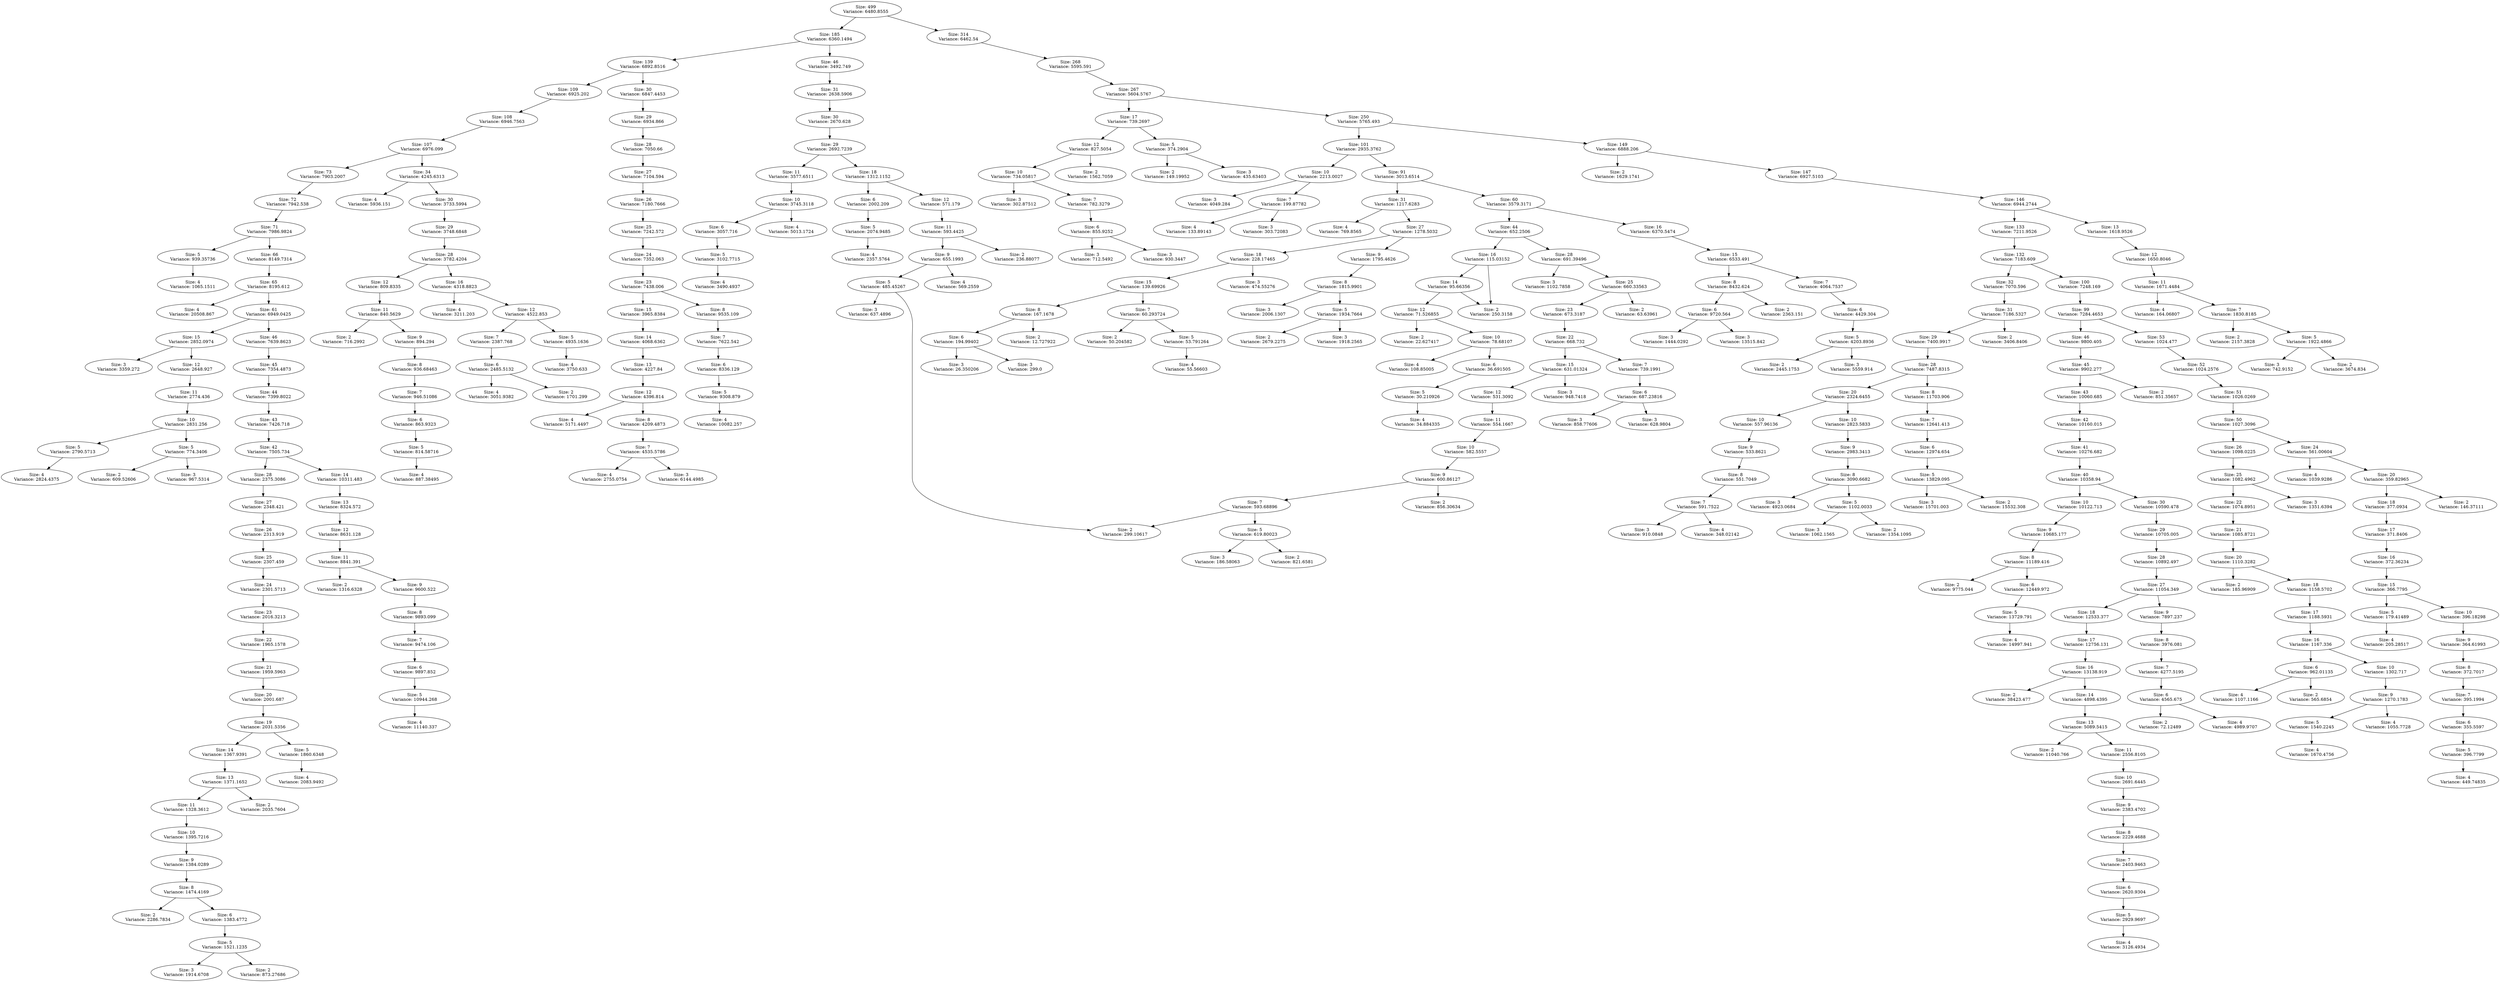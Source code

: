 DIGRAPH G {
"Size: 499\nVariance: 6480.8555" -> "Size: 185\nVariance: 6360.1494" L=0;
"Size: 499\nVariance: 6480.8555" -> "Size: 314\nVariance: 6462.54" L=0;
"Size: 185\nVariance: 6360.1494" -> "Size: 46\nVariance: 3492.749" L=1;
"Size: 185\nVariance: 6360.1494" -> "Size: 139\nVariance: 6892.8516" L=1;
"Size: 46\nVariance: 3492.749" -> "Size: 31\nVariance: 2638.5906" L=2;
"Size: 31\nVariance: 2638.5906" -> "Size: 30\nVariance: 2670.628" L=3;
"Size: 30\nVariance: 2670.628" -> "Size: 29\nVariance: 2692.7239" L=4;
"Size: 29\nVariance: 2692.7239" -> "Size: 18\nVariance: 1312.1152" L=5;
"Size: 29\nVariance: 2692.7239" -> "Size: 11\nVariance: 3577.6511" L=5;
"Size: 18\nVariance: 1312.1152" -> "Size: 6\nVariance: 2002.209" L=6;
"Size: 18\nVariance: 1312.1152" -> "Size: 12\nVariance: 571.179" L=6;
"Size: 6\nVariance: 2002.209" -> "Size: 5\nVariance: 2074.9485" L=7;
"Size: 5\nVariance: 2074.9485" -> "Size: 4\nVariance: 2357.5764" L=8;
"Size: 12\nVariance: 571.179" -> "Size: 11\nVariance: 593.4425" L=7;
"Size: 11\nVariance: 593.4425" -> "Size: 2\nVariance: 236.88077" L=8;
"Size: 11\nVariance: 593.4425" -> "Size: 9\nVariance: 655.1993" L=8;
"Size: 9\nVariance: 655.1993" -> "Size: 5\nVariance: 485.45267" L=9;
"Size: 9\nVariance: 655.1993" -> "Size: 4\nVariance: 569.2559" L=9;
"Size: 5\nVariance: 485.45267" -> "Size: 3\nVariance: 637.4896" L=10;
"Size: 5\nVariance: 485.45267" -> "Size: 2\nVariance: 299.10617" L=10;
"Size: 11\nVariance: 3577.6511" -> "Size: 10\nVariance: 3745.3118" L=6;
"Size: 10\nVariance: 3745.3118" -> "Size: 6\nVariance: 3057.716" L=7;
"Size: 10\nVariance: 3745.3118" -> "Size: 4\nVariance: 5013.1724" L=7;
"Size: 6\nVariance: 3057.716" -> "Size: 5\nVariance: 3102.7715" L=8;
"Size: 5\nVariance: 3102.7715" -> "Size: 4\nVariance: 3490.4937" L=9;
"Size: 139\nVariance: 6892.8516" -> "Size: 30\nVariance: 6847.4453" L=2;
"Size: 139\nVariance: 6892.8516" -> "Size: 109\nVariance: 6925.202" L=2;
"Size: 30\nVariance: 6847.4453" -> "Size: 29\nVariance: 6934.866" L=3;
"Size: 29\nVariance: 6934.866" -> "Size: 28\nVariance: 7050.66" L=4;
"Size: 28\nVariance: 7050.66" -> "Size: 27\nVariance: 7104.594" L=5;
"Size: 27\nVariance: 7104.594" -> "Size: 26\nVariance: 7180.7666" L=6;
"Size: 26\nVariance: 7180.7666" -> "Size: 25\nVariance: 7242.572" L=7;
"Size: 25\nVariance: 7242.572" -> "Size: 24\nVariance: 7352.063" L=8;
"Size: 24\nVariance: 7352.063" -> "Size: 23\nVariance: 7438.006" L=9;
"Size: 23\nVariance: 7438.006" -> "Size: 15\nVariance: 3965.8384" L=10;
"Size: 23\nVariance: 7438.006" -> "Size: 8\nVariance: 9535.109" L=10;
"Size: 15\nVariance: 3965.8384" -> "Size: 14\nVariance: 4068.6362" L=11;
"Size: 14\nVariance: 4068.6362" -> "Size: 13\nVariance: 4227.84" L=12;
"Size: 13\nVariance: 4227.84" -> "Size: 12\nVariance: 4396.814" L=13;
"Size: 12\nVariance: 4396.814" -> "Size: 8\nVariance: 4209.4873" L=14;
"Size: 12\nVariance: 4396.814" -> "Size: 4\nVariance: 5171.4497" L=14;
"Size: 8\nVariance: 4209.4873" -> "Size: 7\nVariance: 4535.5786" L=15;
"Size: 7\nVariance: 4535.5786" -> "Size: 4\nVariance: 2755.0754" L=16;
"Size: 7\nVariance: 4535.5786" -> "Size: 3\nVariance: 6144.4985" L=16;
"Size: 8\nVariance: 9535.109" -> "Size: 7\nVariance: 7622.542" L=11;
"Size: 7\nVariance: 7622.542" -> "Size: 6\nVariance: 8336.129" L=12;
"Size: 6\nVariance: 8336.129" -> "Size: 5\nVariance: 9308.879" L=13;
"Size: 5\nVariance: 9308.879" -> "Size: 4\nVariance: 10082.257" L=14;
"Size: 109\nVariance: 6925.202" -> "Size: 108\nVariance: 6946.7563" L=3;
"Size: 108\nVariance: 6946.7563" -> "Size: 107\nVariance: 6976.099" L=4;
"Size: 107\nVariance: 6976.099" -> "Size: 73\nVariance: 7903.2007" L=5;
"Size: 107\nVariance: 6976.099" -> "Size: 34\nVariance: 4245.6313" L=5;
"Size: 73\nVariance: 7903.2007" -> "Size: 72\nVariance: 7942.538" L=6;
"Size: 72\nVariance: 7942.538" -> "Size: 71\nVariance: 7986.9824" L=7;
"Size: 71\nVariance: 7986.9824" -> "Size: 5\nVariance: 939.35736" L=8;
"Size: 71\nVariance: 7986.9824" -> "Size: 66\nVariance: 8149.7314" L=8;
"Size: 5\nVariance: 939.35736" -> "Size: 4\nVariance: 1065.1511" L=9;
"Size: 66\nVariance: 8149.7314" -> "Size: 65\nVariance: 8195.612" L=9;
"Size: 65\nVariance: 8195.612" -> "Size: 4\nVariance: 20508.867" L=10;
"Size: 65\nVariance: 8195.612" -> "Size: 61\nVariance: 6949.0425" L=10;
"Size: 61\nVariance: 6949.0425" -> "Size: 15\nVariance: 2852.0974" L=11;
"Size: 61\nVariance: 6949.0425" -> "Size: 46\nVariance: 7639.8623" L=11;
"Size: 15\nVariance: 2852.0974" -> "Size: 3\nVariance: 3359.272" L=12;
"Size: 15\nVariance: 2852.0974" -> "Size: 12\nVariance: 2648.927" L=12;
"Size: 12\nVariance: 2648.927" -> "Size: 11\nVariance: 2774.436" L=13;
"Size: 11\nVariance: 2774.436" -> "Size: 10\nVariance: 2831.256" L=14;
"Size: 10\nVariance: 2831.256" -> "Size: 5\nVariance: 774.3406" L=15;
"Size: 10\nVariance: 2831.256" -> "Size: 5\nVariance: 2790.5713" L=15;
"Size: 5\nVariance: 774.3406" -> "Size: 2\nVariance: 609.52606" L=16;
"Size: 5\nVariance: 774.3406" -> "Size: 3\nVariance: 967.5314" L=16;
"Size: 5\nVariance: 2790.5713" -> "Size: 4\nVariance: 2824.4375" L=16;
"Size: 46\nVariance: 7639.8623" -> "Size: 45\nVariance: 7354.4873" L=12;
"Size: 45\nVariance: 7354.4873" -> "Size: 44\nVariance: 7399.8022" L=13;
"Size: 44\nVariance: 7399.8022" -> "Size: 43\nVariance: 7426.718" L=14;
"Size: 43\nVariance: 7426.718" -> "Size: 42\nVariance: 7505.734" L=15;
"Size: 42\nVariance: 7505.734" -> "Size: 28\nVariance: 2375.3086" L=16;
"Size: 42\nVariance: 7505.734" -> "Size: 14\nVariance: 10311.483" L=16;
"Size: 28\nVariance: 2375.3086" -> "Size: 27\nVariance: 2348.421" L=17;
"Size: 27\nVariance: 2348.421" -> "Size: 26\nVariance: 2313.919" L=18;
"Size: 26\nVariance: 2313.919" -> "Size: 25\nVariance: 2307.459" L=19;
"Size: 25\nVariance: 2307.459" -> "Size: 24\nVariance: 2301.5713" L=20;
"Size: 24\nVariance: 2301.5713" -> "Size: 23\nVariance: 2016.3213" L=21;
"Size: 23\nVariance: 2016.3213" -> "Size: 22\nVariance: 1965.1578" L=22;
"Size: 22\nVariance: 1965.1578" -> "Size: 21\nVariance: 1959.5963" L=23;
"Size: 21\nVariance: 1959.5963" -> "Size: 20\nVariance: 2001.687" L=24;
"Size: 20\nVariance: 2001.687" -> "Size: 19\nVariance: 2031.5356" L=25;
"Size: 19\nVariance: 2031.5356" -> "Size: 14\nVariance: 1367.9391" L=26;
"Size: 19\nVariance: 2031.5356" -> "Size: 5\nVariance: 1860.6348" L=26;
"Size: 14\nVariance: 1367.9391" -> "Size: 13\nVariance: 1371.1652" L=27;
"Size: 13\nVariance: 1371.1652" -> "Size: 2\nVariance: 2035.7604" L=28;
"Size: 13\nVariance: 1371.1652" -> "Size: 11\nVariance: 1328.3612" L=28;
"Size: 11\nVariance: 1328.3612" -> "Size: 10\nVariance: 1395.7216" L=29;
"Size: 10\nVariance: 1395.7216" -> "Size: 9\nVariance: 1384.0289" L=30;
"Size: 9\nVariance: 1384.0289" -> "Size: 8\nVariance: 1474.4169" L=31;
"Size: 8\nVariance: 1474.4169" -> "Size: 6\nVariance: 1383.4772" L=32;
"Size: 8\nVariance: 1474.4169" -> "Size: 2\nVariance: 2286.7834" L=32;
"Size: 6\nVariance: 1383.4772" -> "Size: 5\nVariance: 1521.1235" L=33;
"Size: 5\nVariance: 1521.1235" -> "Size: 3\nVariance: 1914.6708" L=34;
"Size: 5\nVariance: 1521.1235" -> "Size: 2\nVariance: 873.27686" L=34;
"Size: 5\nVariance: 1860.6348" -> "Size: 4\nVariance: 2083.9492" L=27;
"Size: 14\nVariance: 10311.483" -> "Size: 13\nVariance: 8324.572" L=17;
"Size: 13\nVariance: 8324.572" -> "Size: 12\nVariance: 8631.128" L=18;
"Size: 12\nVariance: 8631.128" -> "Size: 11\nVariance: 8841.391" L=19;
"Size: 11\nVariance: 8841.391" -> "Size: 9\nVariance: 9600.522" L=20;
"Size: 11\nVariance: 8841.391" -> "Size: 2\nVariance: 1316.6328" L=20;
"Size: 9\nVariance: 9600.522" -> "Size: 8\nVariance: 9893.099" L=21;
"Size: 8\nVariance: 9893.099" -> "Size: 7\nVariance: 9474.106" L=22;
"Size: 7\nVariance: 9474.106" -> "Size: 6\nVariance: 9897.852" L=23;
"Size: 6\nVariance: 9897.852" -> "Size: 5\nVariance: 10944.268" L=24;
"Size: 5\nVariance: 10944.268" -> "Size: 4\nVariance: 11140.337" L=25;
"Size: 34\nVariance: 4245.6313" -> "Size: 4\nVariance: 5936.151" L=6;
"Size: 34\nVariance: 4245.6313" -> "Size: 30\nVariance: 3733.5994" L=6;
"Size: 30\nVariance: 3733.5994" -> "Size: 29\nVariance: 3748.6848" L=7;
"Size: 29\nVariance: 3748.6848" -> "Size: 28\nVariance: 3782.4204" L=8;
"Size: 28\nVariance: 3782.4204" -> "Size: 12\nVariance: 809.8335" L=9;
"Size: 28\nVariance: 3782.4204" -> "Size: 16\nVariance: 4318.8823" L=9;
"Size: 12\nVariance: 809.8335" -> "Size: 11\nVariance: 840.5629" L=10;
"Size: 11\nVariance: 840.5629" -> "Size: 2\nVariance: 716.2992" L=11;
"Size: 11\nVariance: 840.5629" -> "Size: 9\nVariance: 894.294" L=11;
"Size: 9\nVariance: 894.294" -> "Size: 8\nVariance: 936.68463" L=12;
"Size: 8\nVariance: 936.68463" -> "Size: 7\nVariance: 946.51086" L=13;
"Size: 7\nVariance: 946.51086" -> "Size: 6\nVariance: 863.9323" L=14;
"Size: 6\nVariance: 863.9323" -> "Size: 5\nVariance: 814.58716" L=15;
"Size: 5\nVariance: 814.58716" -> "Size: 4\nVariance: 887.38495" L=16;
"Size: 16\nVariance: 4318.8823" -> "Size: 4\nVariance: 3211.203" L=10;
"Size: 16\nVariance: 4318.8823" -> "Size: 12\nVariance: 4522.853" L=10;
"Size: 12\nVariance: 4522.853" -> "Size: 7\nVariance: 2387.768" L=11;
"Size: 12\nVariance: 4522.853" -> "Size: 5\nVariance: 4935.1636" L=11;
"Size: 7\nVariance: 2387.768" -> "Size: 6\nVariance: 2485.5132" L=12;
"Size: 6\nVariance: 2485.5132" -> "Size: 4\nVariance: 3051.9382" L=13;
"Size: 6\nVariance: 2485.5132" -> "Size: 2\nVariance: 1701.299" L=13;
"Size: 5\nVariance: 4935.1636" -> "Size: 4\nVariance: 3750.633" L=12;
"Size: 314\nVariance: 6462.54" -> "Size: 268\nVariance: 5595.591" L=1;
"Size: 268\nVariance: 5595.591" -> "Size: 267\nVariance: 5604.5767" L=2;
"Size: 267\nVariance: 5604.5767" -> "Size: 250\nVariance: 5765.493" L=3;
"Size: 267\nVariance: 5604.5767" -> "Size: 17\nVariance: 739.2697" L=3;
"Size: 250\nVariance: 5765.493" -> "Size: 149\nVariance: 6888.206" L=4;
"Size: 250\nVariance: 5765.493" -> "Size: 101\nVariance: 2935.3762" L=4;
"Size: 149\nVariance: 6888.206" -> "Size: 147\nVariance: 6927.5103" L=5;
"Size: 149\nVariance: 6888.206" -> "Size: 2\nVariance: 1629.1741" L=5;
"Size: 147\nVariance: 6927.5103" -> "Size: 146\nVariance: 6944.2744" L=6;
"Size: 146\nVariance: 6944.2744" -> "Size: 133\nVariance: 7211.9526" L=7;
"Size: 146\nVariance: 6944.2744" -> "Size: 13\nVariance: 1618.9526" L=7;
"Size: 133\nVariance: 7211.9526" -> "Size: 132\nVariance: 7183.609" L=8;
"Size: 132\nVariance: 7183.609" -> "Size: 32\nVariance: 7070.596" L=9;
"Size: 132\nVariance: 7183.609" -> "Size: 100\nVariance: 7248.169" L=9;
"Size: 32\nVariance: 7070.596" -> "Size: 31\nVariance: 7186.5327" L=10;
"Size: 31\nVariance: 7186.5327" -> "Size: 2\nVariance: 3406.8406" L=11;
"Size: 31\nVariance: 7186.5327" -> "Size: 29\nVariance: 7400.9917" L=11;
"Size: 29\nVariance: 7400.9917" -> "Size: 28\nVariance: 7487.8315" L=12;
"Size: 28\nVariance: 7487.8315" -> "Size: 8\nVariance: 11703.906" L=13;
"Size: 28\nVariance: 7487.8315" -> "Size: 20\nVariance: 2324.6455" L=13;
"Size: 8\nVariance: 11703.906" -> "Size: 7\nVariance: 12641.413" L=14;
"Size: 7\nVariance: 12641.413" -> "Size: 6\nVariance: 12974.654" L=15;
"Size: 6\nVariance: 12974.654" -> "Size: 5\nVariance: 13829.095" L=16;
"Size: 5\nVariance: 13829.095" -> "Size: 3\nVariance: 15701.003" L=17;
"Size: 5\nVariance: 13829.095" -> "Size: 2\nVariance: 15532.308" L=17;
"Size: 20\nVariance: 2324.6455" -> "Size: 10\nVariance: 2823.5833" L=14;
"Size: 20\nVariance: 2324.6455" -> "Size: 10\nVariance: 557.96136" L=14;
"Size: 10\nVariance: 2823.5833" -> "Size: 9\nVariance: 2983.3413" L=15;
"Size: 9\nVariance: 2983.3413" -> "Size: 8\nVariance: 3090.6682" L=16;
"Size: 8\nVariance: 3090.6682" -> "Size: 3\nVariance: 4923.0684" L=17;
"Size: 8\nVariance: 3090.6682" -> "Size: 5\nVariance: 1102.0033" L=17;
"Size: 5\nVariance: 1102.0033" -> "Size: 3\nVariance: 1062.1565" L=18;
"Size: 5\nVariance: 1102.0033" -> "Size: 2\nVariance: 1354.1095" L=18;
"Size: 10\nVariance: 557.96136" -> "Size: 9\nVariance: 533.8621" L=15;
"Size: 9\nVariance: 533.8621" -> "Size: 8\nVariance: 551.7049" L=16;
"Size: 8\nVariance: 551.7049" -> "Size: 7\nVariance: 591.7522" L=17;
"Size: 7\nVariance: 591.7522" -> "Size: 3\nVariance: 910.0848" L=18;
"Size: 7\nVariance: 591.7522" -> "Size: 4\nVariance: 348.02142" L=18;
"Size: 100\nVariance: 7248.169" -> "Size: 99\nVariance: 7284.4653" L=10;
"Size: 99\nVariance: 7284.4653" -> "Size: 53\nVariance: 1024.477" L=11;
"Size: 99\nVariance: 7284.4653" -> "Size: 46\nVariance: 9800.405" L=11;
"Size: 53\nVariance: 1024.477" -> "Size: 52\nVariance: 1024.2576" L=12;
"Size: 52\nVariance: 1024.2576" -> "Size: 51\nVariance: 1026.0269" L=13;
"Size: 51\nVariance: 1026.0269" -> "Size: 50\nVariance: 1027.3096" L=14;
"Size: 50\nVariance: 1027.3096" -> "Size: 24\nVariance: 561.00604" L=15;
"Size: 50\nVariance: 1027.3096" -> "Size: 26\nVariance: 1098.0225" L=15;
"Size: 24\nVariance: 561.00604" -> "Size: 20\nVariance: 359.82965" L=16;
"Size: 24\nVariance: 561.00604" -> "Size: 4\nVariance: 1039.9286" L=16;
"Size: 20\nVariance: 359.82965" -> "Size: 18\nVariance: 377.0934" L=17;
"Size: 20\nVariance: 359.82965" -> "Size: 2\nVariance: 146.37111" L=17;
"Size: 18\nVariance: 377.0934" -> "Size: 17\nVariance: 371.8406" L=18;
"Size: 17\nVariance: 371.8406" -> "Size: 16\nVariance: 372.36234" L=19;
"Size: 16\nVariance: 372.36234" -> "Size: 15\nVariance: 366.7795" L=20;
"Size: 15\nVariance: 366.7795" -> "Size: 5\nVariance: 179.41489" L=21;
"Size: 15\nVariance: 366.7795" -> "Size: 10\nVariance: 396.18298" L=21;
"Size: 5\nVariance: 179.41489" -> "Size: 4\nVariance: 205.28517" L=22;
"Size: 10\nVariance: 396.18298" -> "Size: 9\nVariance: 364.61993" L=22;
"Size: 9\nVariance: 364.61993" -> "Size: 8\nVariance: 372.7017" L=23;
"Size: 8\nVariance: 372.7017" -> "Size: 7\nVariance: 395.1994" L=24;
"Size: 7\nVariance: 395.1994" -> "Size: 6\nVariance: 355.5597" L=25;
"Size: 6\nVariance: 355.5597" -> "Size: 5\nVariance: 396.7799" L=26;
"Size: 5\nVariance: 396.7799" -> "Size: 4\nVariance: 449.74835" L=27;
"Size: 26\nVariance: 1098.0225" -> "Size: 25\nVariance: 1082.4962" L=16;
"Size: 25\nVariance: 1082.4962" -> "Size: 22\nVariance: 1074.8951" L=17;
"Size: 25\nVariance: 1082.4962" -> "Size: 3\nVariance: 1351.6394" L=17;
"Size: 22\nVariance: 1074.8951" -> "Size: 21\nVariance: 1085.8721" L=18;
"Size: 21\nVariance: 1085.8721" -> "Size: 20\nVariance: 1110.3282" L=19;
"Size: 20\nVariance: 1110.3282" -> "Size: 2\nVariance: 185.96909" L=20;
"Size: 20\nVariance: 1110.3282" -> "Size: 18\nVariance: 1158.5702" L=20;
"Size: 18\nVariance: 1158.5702" -> "Size: 17\nVariance: 1188.5931" L=21;
"Size: 17\nVariance: 1188.5931" -> "Size: 16\nVariance: 1167.336" L=22;
"Size: 16\nVariance: 1167.336" -> "Size: 6\nVariance: 962.01135" L=23;
"Size: 16\nVariance: 1167.336" -> "Size: 10\nVariance: 1302.717" L=23;
"Size: 6\nVariance: 962.01135" -> "Size: 4\nVariance: 1107.1166" L=24;
"Size: 6\nVariance: 962.01135" -> "Size: 2\nVariance: 565.6854" L=24;
"Size: 10\nVariance: 1302.717" -> "Size: 9\nVariance: 1270.1783" L=24;
"Size: 9\nVariance: 1270.1783" -> "Size: 4\nVariance: 1055.7728" L=25;
"Size: 9\nVariance: 1270.1783" -> "Size: 5\nVariance: 1540.2245" L=25;
"Size: 5\nVariance: 1540.2245" -> "Size: 4\nVariance: 1670.4756" L=26;
"Size: 46\nVariance: 9800.405" -> "Size: 45\nVariance: 9902.277" L=12;
"Size: 45\nVariance: 9902.277" -> "Size: 43\nVariance: 10060.685" L=13;
"Size: 45\nVariance: 9902.277" -> "Size: 2\nVariance: 851.35657" L=13;
"Size: 43\nVariance: 10060.685" -> "Size: 42\nVariance: 10160.015" L=14;
"Size: 42\nVariance: 10160.015" -> "Size: 41\nVariance: 10276.682" L=15;
"Size: 41\nVariance: 10276.682" -> "Size: 40\nVariance: 10358.94" L=16;
"Size: 40\nVariance: 10358.94" -> "Size: 10\nVariance: 10122.713" L=17;
"Size: 40\nVariance: 10358.94" -> "Size: 30\nVariance: 10590.478" L=17;
"Size: 10\nVariance: 10122.713" -> "Size: 9\nVariance: 10685.177" L=18;
"Size: 9\nVariance: 10685.177" -> "Size: 8\nVariance: 11189.416" L=19;
"Size: 8\nVariance: 11189.416" -> "Size: 2\nVariance: 9775.044" L=20;
"Size: 8\nVariance: 11189.416" -> "Size: 6\nVariance: 12449.972" L=20;
"Size: 6\nVariance: 12449.972" -> "Size: 5\nVariance: 13729.791" L=21;
"Size: 5\nVariance: 13729.791" -> "Size: 4\nVariance: 14997.941" L=22;
"Size: 30\nVariance: 10590.478" -> "Size: 29\nVariance: 10705.005" L=18;
"Size: 29\nVariance: 10705.005" -> "Size: 28\nVariance: 10892.497" L=19;
"Size: 28\nVariance: 10892.497" -> "Size: 27\nVariance: 11054.349" L=20;
"Size: 27\nVariance: 11054.349" -> "Size: 9\nVariance: 7897.237" L=21;
"Size: 27\nVariance: 11054.349" -> "Size: 18\nVariance: 12533.377" L=21;
"Size: 9\nVariance: 7897.237" -> "Size: 8\nVariance: 3976.081" L=22;
"Size: 8\nVariance: 3976.081" -> "Size: 7\nVariance: 4277.5195" L=23;
"Size: 7\nVariance: 4277.5195" -> "Size: 6\nVariance: 4565.675" L=24;
"Size: 6\nVariance: 4565.675" -> "Size: 4\nVariance: 4989.9707" L=25;
"Size: 6\nVariance: 4565.675" -> "Size: 2\nVariance: 72.12489" L=25;
"Size: 18\nVariance: 12533.377" -> "Size: 17\nVariance: 12756.131" L=22;
"Size: 17\nVariance: 12756.131" -> "Size: 16\nVariance: 13138.919" L=23;
"Size: 16\nVariance: 13138.919" -> "Size: 2\nVariance: 38423.477" L=24;
"Size: 16\nVariance: 13138.919" -> "Size: 14\nVariance: 4898.4395" L=24;
"Size: 14\nVariance: 4898.4395" -> "Size: 13\nVariance: 5089.5415" L=25;
"Size: 13\nVariance: 5089.5415" -> "Size: 2\nVariance: 11040.766" L=26;
"Size: 13\nVariance: 5089.5415" -> "Size: 11\nVariance: 2556.8105" L=26;
"Size: 11\nVariance: 2556.8105" -> "Size: 10\nVariance: 2691.6445" L=27;
"Size: 10\nVariance: 2691.6445" -> "Size: 9\nVariance: 2383.4702" L=28;
"Size: 9\nVariance: 2383.4702" -> "Size: 8\nVariance: 2229.4688" L=29;
"Size: 8\nVariance: 2229.4688" -> "Size: 7\nVariance: 2403.9463" L=30;
"Size: 7\nVariance: 2403.9463" -> "Size: 6\nVariance: 2620.9304" L=31;
"Size: 6\nVariance: 2620.9304" -> "Size: 5\nVariance: 2929.9697" L=32;
"Size: 5\nVariance: 2929.9697" -> "Size: 4\nVariance: 3126.4934" L=33;
"Size: 13\nVariance: 1618.9526" -> "Size: 12\nVariance: 1650.8046" L=8;
"Size: 12\nVariance: 1650.8046" -> "Size: 11\nVariance: 1671.4484" L=9;
"Size: 11\nVariance: 1671.4484" -> "Size: 4\nVariance: 164.06807" L=10;
"Size: 11\nVariance: 1671.4484" -> "Size: 7\nVariance: 1830.8185" L=10;
"Size: 7\nVariance: 1830.8185" -> "Size: 5\nVariance: 1922.4866" L=11;
"Size: 7\nVariance: 1830.8185" -> "Size: 2\nVariance: 2157.3828" L=11;
"Size: 5\nVariance: 1922.4866" -> "Size: 2\nVariance: 3674.834" L=12;
"Size: 5\nVariance: 1922.4866" -> "Size: 3\nVariance: 742.9152" L=12;
"Size: 101\nVariance: 2935.3762" -> "Size: 91\nVariance: 3013.6514" L=5;
"Size: 101\nVariance: 2935.3762" -> "Size: 10\nVariance: 2213.0027" L=5;
"Size: 91\nVariance: 3013.6514" -> "Size: 60\nVariance: 3579.3171" L=6;
"Size: 91\nVariance: 3013.6514" -> "Size: 31\nVariance: 1217.6283" L=6;
"Size: 60\nVariance: 3579.3171" -> "Size: 44\nVariance: 652.2506" L=7;
"Size: 60\nVariance: 3579.3171" -> "Size: 16\nVariance: 6370.5474" L=7;
"Size: 44\nVariance: 652.2506" -> "Size: 28\nVariance: 691.39496" L=8;
"Size: 44\nVariance: 652.2506" -> "Size: 16\nVariance: 115.03152" L=8;
"Size: 28\nVariance: 691.39496" -> "Size: 25\nVariance: 660.33563" L=9;
"Size: 28\nVariance: 691.39496" -> "Size: 3\nVariance: 1102.7858" L=9;
"Size: 25\nVariance: 660.33563" -> "Size: 23\nVariance: 673.3187" L=10;
"Size: 25\nVariance: 660.33563" -> "Size: 2\nVariance: 63.63961" L=10;
"Size: 23\nVariance: 673.3187" -> "Size: 22\nVariance: 668.732" L=11;
"Size: 22\nVariance: 668.732" -> "Size: 15\nVariance: 631.01324" L=12;
"Size: 22\nVariance: 668.732" -> "Size: 7\nVariance: 739.1991" L=12;
"Size: 15\nVariance: 631.01324" -> "Size: 12\nVariance: 531.3092" L=13;
"Size: 15\nVariance: 631.01324" -> "Size: 3\nVariance: 948.7418" L=13;
"Size: 12\nVariance: 531.3092" -> "Size: 11\nVariance: 554.1667" L=14;
"Size: 11\nVariance: 554.1667" -> "Size: 10\nVariance: 582.5557" L=15;
"Size: 10\nVariance: 582.5557" -> "Size: 9\nVariance: 600.86127" L=16;
"Size: 9\nVariance: 600.86127" -> "Size: 2\nVariance: 856.30634" L=17;
"Size: 9\nVariance: 600.86127" -> "Size: 7\nVariance: 593.68896" L=17;
"Size: 7\nVariance: 593.68896" -> "Size: 2\nVariance: 299.10617" L=18;
"Size: 7\nVariance: 593.68896" -> "Size: 5\nVariance: 619.80023" L=18;
"Size: 5\nVariance: 619.80023" -> "Size: 3\nVariance: 186.58063" L=19;
"Size: 5\nVariance: 619.80023" -> "Size: 2\nVariance: 821.6581" L=19;
"Size: 7\nVariance: 739.1991" -> "Size: 6\nVariance: 687.23816" L=13;
"Size: 6\nVariance: 687.23816" -> "Size: 3\nVariance: 628.9804" L=14;
"Size: 6\nVariance: 687.23816" -> "Size: 3\nVariance: 858.77606" L=14;
"Size: 16\nVariance: 115.03152" -> "Size: 2\nVariance: 250.3158" L=9;
"Size: 16\nVariance: 115.03152" -> "Size: 14\nVariance: 95.66356" L=9;
"Size: 14\nVariance: 95.66356" -> "Size: 12\nVariance: 71.526855" L=10;
"Size: 14\nVariance: 95.66356" -> "Size: 2\nVariance: 250.3158" L=10;
"Size: 12\nVariance: 71.526855" -> "Size: 2\nVariance: 22.627417" L=11;
"Size: 12\nVariance: 71.526855" -> "Size: 10\nVariance: 78.68107" L=11;
"Size: 10\nVariance: 78.68107" -> "Size: 4\nVariance: 108.85005" L=12;
"Size: 10\nVariance: 78.68107" -> "Size: 6\nVariance: 36.691505" L=12;
"Size: 6\nVariance: 36.691505" -> "Size: 5\nVariance: 30.210926" L=13;
"Size: 5\nVariance: 30.210926" -> "Size: 4\nVariance: 34.884335" L=14;
"Size: 16\nVariance: 6370.5474" -> "Size: 15\nVariance: 6533.491" L=8;
"Size: 15\nVariance: 6533.491" -> "Size: 7\nVariance: 4064.7537" L=9;
"Size: 15\nVariance: 6533.491" -> "Size: 8\nVariance: 8432.624" L=9;
"Size: 7\nVariance: 4064.7537" -> "Size: 6\nVariance: 4429.304" L=10;
"Size: 6\nVariance: 4429.304" -> "Size: 5\nVariance: 4203.8936" L=11;
"Size: 5\nVariance: 4203.8936" -> "Size: 2\nVariance: 2445.1753" L=12;
"Size: 5\nVariance: 4203.8936" -> "Size: 3\nVariance: 5559.914" L=12;
"Size: 8\nVariance: 8432.624" -> "Size: 2\nVariance: 2363.151" L=10;
"Size: 8\nVariance: 8432.624" -> "Size: 6\nVariance: 9720.564" L=10;
"Size: 6\nVariance: 9720.564" -> "Size: 3\nVariance: 1444.0292" L=11;
"Size: 6\nVariance: 9720.564" -> "Size: 3\nVariance: 13515.842" L=11;
"Size: 31\nVariance: 1217.6283" -> "Size: 4\nVariance: 769.8565" L=7;
"Size: 31\nVariance: 1217.6283" -> "Size: 27\nVariance: 1278.5032" L=7;
"Size: 27\nVariance: 1278.5032" -> "Size: 18\nVariance: 228.17465" L=8;
"Size: 27\nVariance: 1278.5032" -> "Size: 9\nVariance: 1795.4626" L=8;
"Size: 18\nVariance: 228.17465" -> "Size: 3\nVariance: 474.55276" L=9;
"Size: 18\nVariance: 228.17465" -> "Size: 15\nVariance: 139.69926" L=9;
"Size: 15\nVariance: 139.69926" -> "Size: 7\nVariance: 60.293724" L=10;
"Size: 15\nVariance: 139.69926" -> "Size: 8\nVariance: 167.1678" L=10;
"Size: 7\nVariance: 60.293724" -> "Size: 5\nVariance: 53.791264" L=11;
"Size: 7\nVariance: 60.293724" -> "Size: 2\nVariance: 50.204582" L=11;
"Size: 5\nVariance: 53.791264" -> "Size: 4\nVariance: 55.56603" L=12;
"Size: 8\nVariance: 167.1678" -> "Size: 2\nVariance: 12.727922" L=11;
"Size: 8\nVariance: 167.1678" -> "Size: 6\nVariance: 194.99402" L=11;
"Size: 6\nVariance: 194.99402" -> "Size: 3\nVariance: 299.0" L=12;
"Size: 6\nVariance: 194.99402" -> "Size: 3\nVariance: 26.350206" L=12;
"Size: 9\nVariance: 1795.4626" -> "Size: 8\nVariance: 1815.9901" L=9;
"Size: 8\nVariance: 1815.9901" -> "Size: 5\nVariance: 1934.7664" L=10;
"Size: 8\nVariance: 1815.9901" -> "Size: 3\nVariance: 2006.1307" L=10;
"Size: 5\nVariance: 1934.7664" -> "Size: 3\nVariance: 1918.2565" L=11;
"Size: 5\nVariance: 1934.7664" -> "Size: 2\nVariance: 2679.2275" L=11;
"Size: 10\nVariance: 2213.0027" -> "Size: 7\nVariance: 199.87782" L=6;
"Size: 10\nVariance: 2213.0027" -> "Size: 3\nVariance: 4049.284" L=6;
"Size: 7\nVariance: 199.87782" -> "Size: 4\nVariance: 133.89143" L=7;
"Size: 7\nVariance: 199.87782" -> "Size: 3\nVariance: 303.72083" L=7;
"Size: 17\nVariance: 739.2697" -> "Size: 5\nVariance: 374.2904" L=4;
"Size: 17\nVariance: 739.2697" -> "Size: 12\nVariance: 827.5054" L=4;
"Size: 5\nVariance: 374.2904" -> "Size: 3\nVariance: 435.63403" L=5;
"Size: 5\nVariance: 374.2904" -> "Size: 2\nVariance: 149.19952" L=5;
"Size: 12\nVariance: 827.5054" -> "Size: 2\nVariance: 1562.7059" L=5;
"Size: 12\nVariance: 827.5054" -> "Size: 10\nVariance: 734.05817" L=5;
"Size: 10\nVariance: 734.05817" -> "Size: 7\nVariance: 782.3279" L=6;
"Size: 10\nVariance: 734.05817" -> "Size: 3\nVariance: 302.87512" L=6;
"Size: 7\nVariance: 782.3279" -> "Size: 6\nVariance: 855.9252" L=7;
"Size: 6\nVariance: 855.9252" -> "Size: 3\nVariance: 712.5492" L=8;
"Size: 6\nVariance: 855.9252" -> "Size: 3\nVariance: 930.3447" L=8;
}
